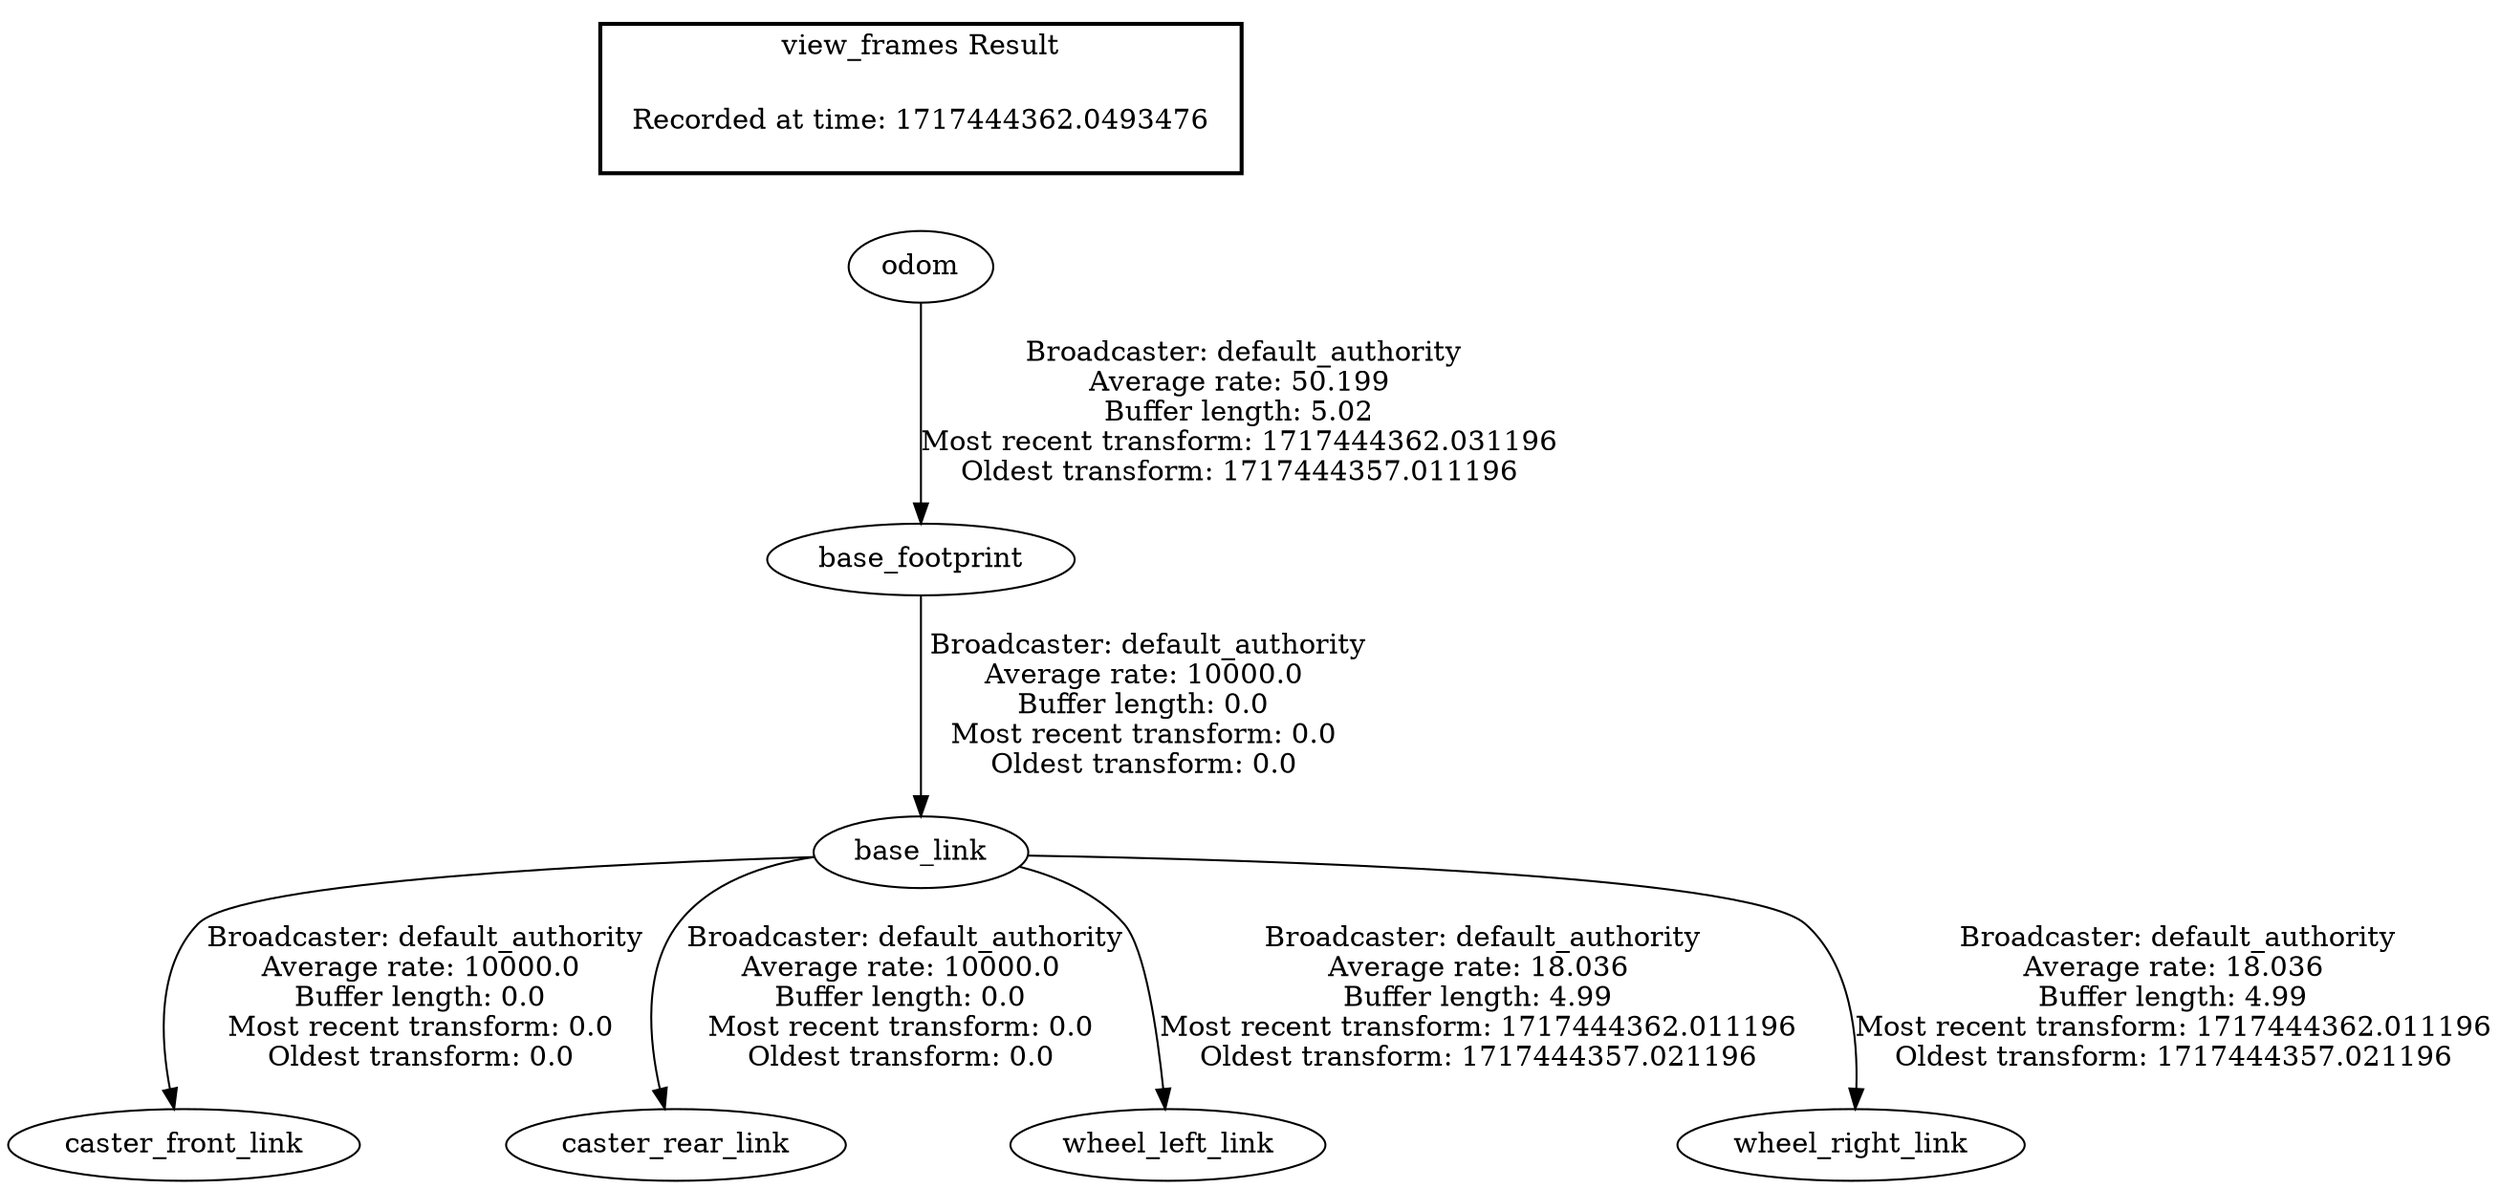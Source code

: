 digraph G {
"odom" -> "base_footprint"[label=" Broadcaster: default_authority\nAverage rate: 50.199\nBuffer length: 5.02\nMost recent transform: 1717444362.031196\nOldest transform: 1717444357.011196\n"];
"base_footprint" -> "base_link"[label=" Broadcaster: default_authority\nAverage rate: 10000.0\nBuffer length: 0.0\nMost recent transform: 0.0\nOldest transform: 0.0\n"];
"base_link" -> "caster_front_link"[label=" Broadcaster: default_authority\nAverage rate: 10000.0\nBuffer length: 0.0\nMost recent transform: 0.0\nOldest transform: 0.0\n"];
"base_link" -> "caster_rear_link"[label=" Broadcaster: default_authority\nAverage rate: 10000.0\nBuffer length: 0.0\nMost recent transform: 0.0\nOldest transform: 0.0\n"];
"base_link" -> "wheel_left_link"[label=" Broadcaster: default_authority\nAverage rate: 18.036\nBuffer length: 4.99\nMost recent transform: 1717444362.011196\nOldest transform: 1717444357.021196\n"];
"base_link" -> "wheel_right_link"[label=" Broadcaster: default_authority\nAverage rate: 18.036\nBuffer length: 4.99\nMost recent transform: 1717444362.011196\nOldest transform: 1717444357.021196\n"];
edge [style=invis];
 subgraph cluster_legend { style=bold; color=black; label ="view_frames Result";
"Recorded at time: 1717444362.0493476"[ shape=plaintext ] ;
}->"odom";
}